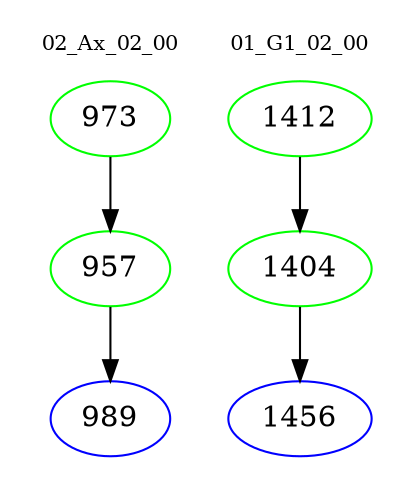 digraph{
subgraph cluster_0 {
color = white
label = "02_Ax_02_00";
fontsize=10;
T0_973 [label="973", color="green"]
T0_973 -> T0_957 [color="black"]
T0_957 [label="957", color="green"]
T0_957 -> T0_989 [color="black"]
T0_989 [label="989", color="blue"]
}
subgraph cluster_1 {
color = white
label = "01_G1_02_00";
fontsize=10;
T1_1412 [label="1412", color="green"]
T1_1412 -> T1_1404 [color="black"]
T1_1404 [label="1404", color="green"]
T1_1404 -> T1_1456 [color="black"]
T1_1456 [label="1456", color="blue"]
}
}
